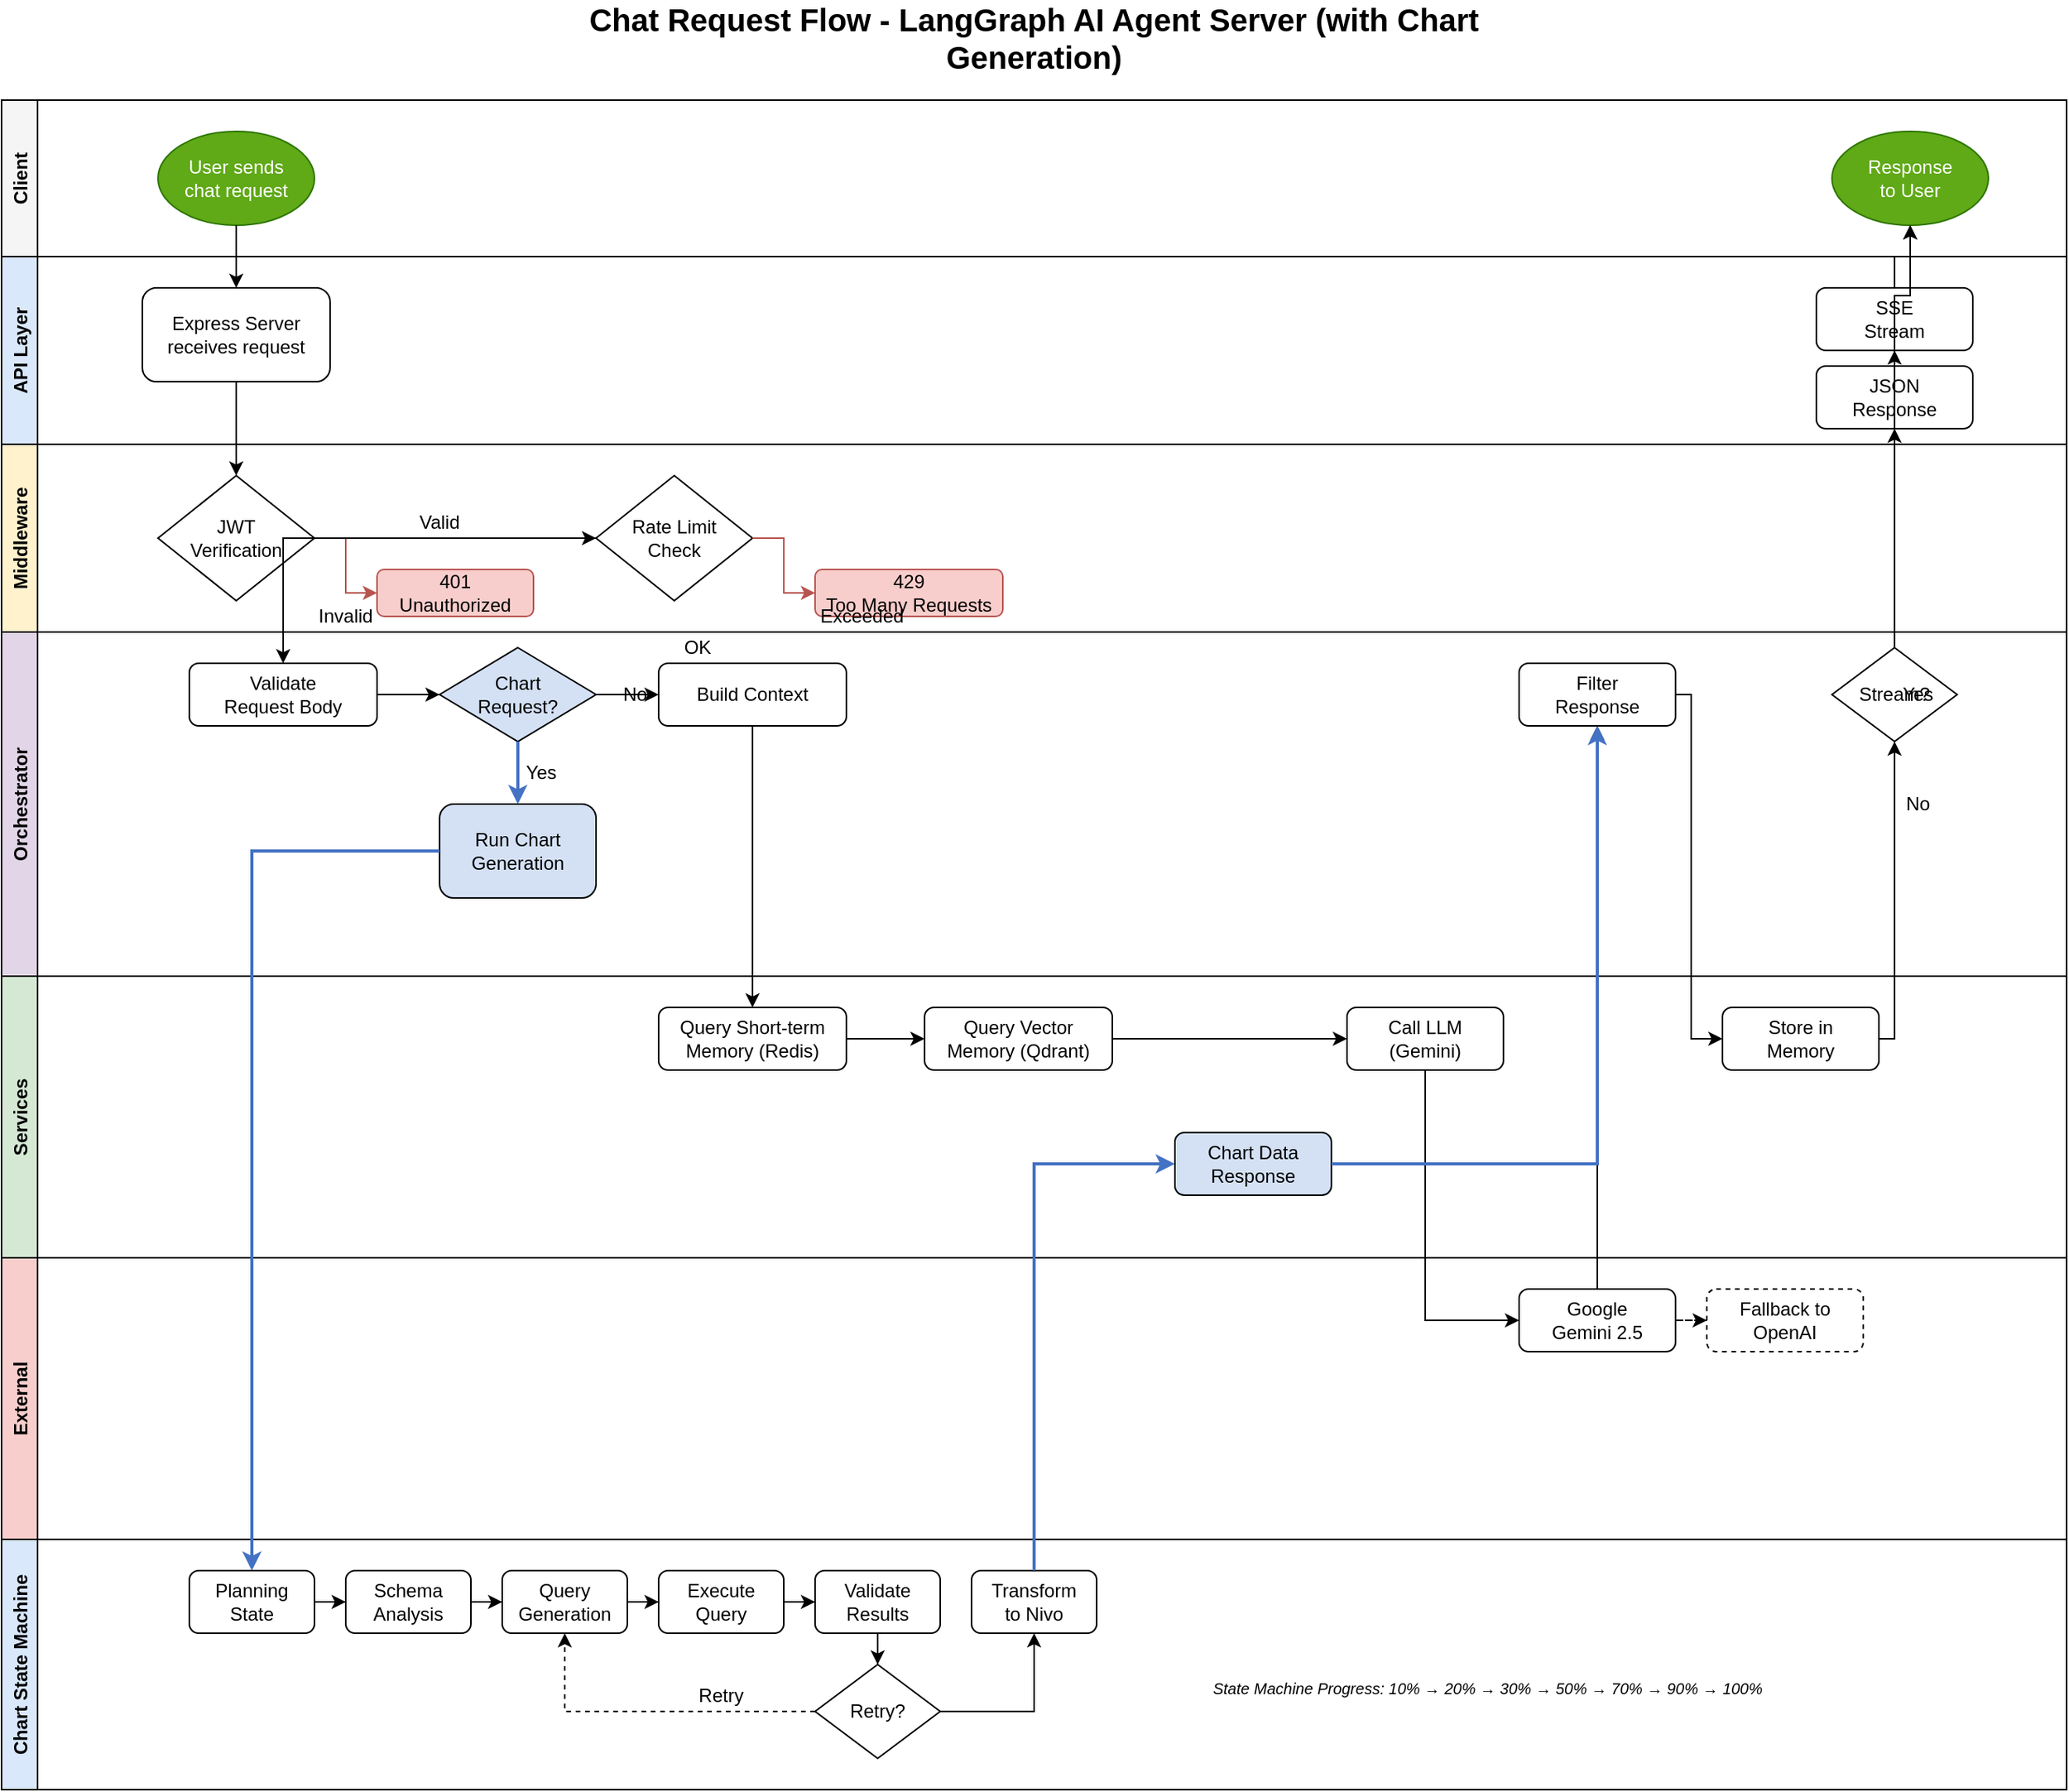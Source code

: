 <mxfile version="24.5.1" type="device">
  <diagram name="Request Flow" id="request-flow">
    <mxGraphModel dx="1418" dy="828" grid="1" gridSize="10" guides="1" tooltips="1" connect="1" arrows="1" fold="1" page="1" pageScale="1" pageWidth="1400" pageHeight="1200" math="0" shadow="0">
      <root>
        <mxCell id="0" />
        <mxCell id="1" parent="0" />
        <mxCell id="title" value="Chat Request Flow - LangGraph AI Agent Server (with Chart Generation)" style="text;html=1;strokeColor=none;fillColor=none;align=center;verticalAlign=middle;whiteSpace=wrap;rounded=0;fontSize=20;fontStyle=1" parent="1" vertex="1">
          <mxGeometry x="400" y="20" width="600" height="40" as="geometry" />
        </mxCell>
        <mxCell id="swimlane-container" value="" style="swimlane;startSize=0;" parent="1" vertex="1">
          <mxGeometry x="40" y="80" width="1320" height="1080" as="geometry" />
        </mxCell>
        <mxCell id="client-lane" value="Client" style="swimlane;horizontal=0;fillColor=#f5f5f5;" parent="swimlane-container" vertex="1">
          <mxGeometry width="1320" height="100" as="geometry" />
        </mxCell>
        <mxCell id="start" value="User sends&#xa;chat request" style="ellipse;whiteSpace=wrap;html=1;fillColor=#60a917;strokeColor=#2D7600;fontColor=#ffffff;" parent="client-lane" vertex="1">
          <mxGeometry x="100" y="20" width="100" height="60" as="geometry" />
        </mxCell>
        <mxCell id="end" value="Response&#xa;to User" style="ellipse;whiteSpace=wrap;html=1;fillColor=#60a917;strokeColor=#2D7600;fontColor=#ffffff;" parent="client-lane" vertex="1">
          <mxGeometry x="1170" y="20" width="100" height="60" as="geometry" />
        </mxCell>
        <mxCell id="api-lane" value="API Layer" style="swimlane;horizontal=0;fillColor=#dae8fc;" parent="swimlane-container" vertex="1">
          <mxGeometry y="100" width="1320" height="120" as="geometry" />
        </mxCell>
        <mxCell id="api-receive" value="Express Server&#xa;receives request" style="rounded=1;whiteSpace=wrap;html=1;" parent="api-lane" vertex="1">
          <mxGeometry x="90" y="20" width="120" height="60" as="geometry" />
        </mxCell>
        <mxCell id="stream-response" value="SSE&#xa;Stream" style="rounded=1;whiteSpace=wrap;html=1;" parent="api-lane" vertex="1">
          <mxGeometry x="1160" y="20" width="100" height="40" as="geometry" />
        </mxCell>
        <mxCell id="json-response" value="JSON&#xa;Response" style="rounded=1;whiteSpace=wrap;html=1;" parent="api-lane" vertex="1">
          <mxGeometry x="1160" y="70" width="100" height="40" as="geometry" />
        </mxCell>
        <mxCell id="middleware-lane" value="Middleware" style="swimlane;horizontal=0;fillColor=#fff2cc;" parent="swimlane-container" vertex="1">
          <mxGeometry y="220" width="1320" height="120" as="geometry" />
        </mxCell>
        <mxCell id="auth-check" value="JWT&#xa;Verification" style="rhombus;whiteSpace=wrap;html=1;" parent="middleware-lane" vertex="1">
          <mxGeometry x="100" y="20" width="100" height="80" as="geometry" />
        </mxCell>
        <mxCell id="auth-fail" value="401&#xa;Unauthorized" style="rounded=1;whiteSpace=wrap;html=1;fillColor=#f8cecc;strokeColor=#b85450;" parent="middleware-lane" vertex="1">
          <mxGeometry x="240" y="80" width="100" height="30" as="geometry" />
        </mxCell>
        <mxCell id="rate-limit-check" value="Rate Limit&#xa;Check" style="rhombus;whiteSpace=wrap;html=1;" parent="middleware-lane" vertex="1">
          <mxGeometry x="380" y="20" width="100" height="80" as="geometry" />
        </mxCell>
        <mxCell id="rate-limit-fail" value="429&#xa;Too Many Requests" style="rounded=1;whiteSpace=wrap;html=1;fillColor=#f8cecc;strokeColor=#b85450;" parent="middleware-lane" vertex="1">
          <mxGeometry x="520" y="80" width="120" height="30" as="geometry" />
        </mxCell>
        <mxCell id="orchestrator-lane" value="Orchestrator" style="swimlane;horizontal=0;fillColor=#e1d5e7;" parent="swimlane-container" vertex="1">
          <mxGeometry y="340" width="1320" height="220" as="geometry" />
        </mxCell>
        <mxCell id="validate" value="Validate&#xa;Request Body" style="rounded=1;whiteSpace=wrap;html=1;" parent="orchestrator-lane" vertex="1">
          <mxGeometry x="120" y="20" width="120" height="40" as="geometry" />
        </mxCell>
        <mxCell id="chart-check" value="Chart&#xa;Request?" style="rhombus;whiteSpace=wrap;html=1;fillColor=#d4e1f5;" parent="orchestrator-lane" vertex="1">
          <mxGeometry x="280" y="10" width="100" height="60" as="geometry" />
        </mxCell>
        <mxCell id="build-context" value="Build Context" style="rounded=1;whiteSpace=wrap;html=1;" parent="orchestrator-lane" vertex="1">
          <mxGeometry x="420" y="20" width="120" height="40" as="geometry" />
        </mxCell>
        <mxCell id="run-chart-gen" value="Run Chart&#xa;Generation" style="rounded=1;whiteSpace=wrap;html=1;fillColor=#d4e1f5;" parent="orchestrator-lane" vertex="1">
          <mxGeometry x="280" y="110" width="100" height="60" as="geometry" />
        </mxCell>
        <mxCell id="filter-response" value="Filter&#xa;Response" style="rounded=1;whiteSpace=wrap;html=1;" parent="orchestrator-lane" vertex="1">
          <mxGeometry x="970" y="20" width="100" height="40" as="geometry" />
        </mxCell>
        <mxCell id="stream-check" value="Stream?" style="rhombus;whiteSpace=wrap;html=1;" parent="orchestrator-lane" vertex="1">
          <mxGeometry x="1170" y="10" width="80" height="60" as="geometry" />
        </mxCell>
        <mxCell id="services-lane" value="Services" style="swimlane;horizontal=0;fillColor=#d5e8d4;" parent="swimlane-container" vertex="1">
          <mxGeometry y="560" width="1320" height="180" as="geometry" />
        </mxCell>
        <mxCell id="memory-query" value="Query Short-term&#xa;Memory (Redis)" style="rounded=1;whiteSpace=wrap;html=1;" parent="services-lane" vertex="1">
          <mxGeometry x="420" y="20" width="120" height="40" as="geometry" />
        </mxCell>
        <mxCell id="rag-query" value="Query Vector&#xa;Memory (Qdrant)" style="rounded=1;whiteSpace=wrap;html=1;" parent="services-lane" vertex="1">
          <mxGeometry x="590" y="20" width="120" height="40" as="geometry" />
        </mxCell>
        <mxCell id="llm-call" value="Call LLM&#xa;(Gemini)" style="rounded=1;whiteSpace=wrap;html=1;" parent="services-lane" vertex="1">
          <mxGeometry x="860" y="20" width="100" height="40" as="geometry" />
        </mxCell>
        <mxCell id="store-memory" value="Store in&#xa;Memory" style="rounded=1;whiteSpace=wrap;html=1;" parent="services-lane" vertex="1">
          <mxGeometry x="1100" y="20" width="100" height="40" as="geometry" />
        </mxCell>
        <mxCell id="chart-response" value="Chart Data&#xa;Response" style="rounded=1;whiteSpace=wrap;html=1;fillColor=#d4e1f5;" parent="services-lane" vertex="1">
          <mxGeometry x="750" y="100" width="100" height="40" as="geometry" />
        </mxCell>
        <mxCell id="flow8" style="edgeStyle=orthogonalEdgeStyle;rounded=0;orthogonalLoop=1;jettySize=auto;html=1;entryX=0;entryY=0.5;entryDx=0;entryDy=0;exitX=1;exitY=0.5;exitDx=0;exitDy=0;" parent="services-lane" source="rag-query" target="llm-call" edge="1">
          <mxGeometry relative="1" as="geometry">
            <mxPoint x="890" y="-180" as="targetPoint" />
            <Array as="points">
              <mxPoint x="800" y="40" />
              <mxPoint x="800" y="40" />
            </Array>
          </mxGeometry>
        </mxCell>
        <mxCell id="external-lane" value="External" style="swimlane;horizontal=0;fillColor=#f8cecc;" parent="swimlane-container" vertex="1">
          <mxGeometry y="740" width="1320" height="180" as="geometry" />
        </mxCell>
        <mxCell id="gemini-api" value="Google&#xa;Gemini 2.5" style="rounded=1;whiteSpace=wrap;html=1;" parent="external-lane" vertex="1">
          <mxGeometry x="970" y="20" width="100" height="40" as="geometry" />
        </mxCell>
        <mxCell id="fallback" value="Fallback to&#xa;OpenAI" style="rounded=1;whiteSpace=wrap;html=1;dashed=1;" parent="external-lane" vertex="1">
          <mxGeometry x="1090" y="20" width="100" height="40" as="geometry" />
        </mxCell>
        <mxCell id="flow14" style="edgeStyle=orthogonalEdgeStyle;rounded=0;orthogonalLoop=1;jettySize=auto;html=1;dashed=1;" parent="external-lane" source="gemini-api" target="fallback" edge="1">
          <mxGeometry relative="1" as="geometry" />
        </mxCell>
        <mxCell id="state-machine-lane" value="Chart State Machine" style="swimlane;horizontal=0;fillColor=#dae8fc;" parent="swimlane-container" vertex="1">
          <mxGeometry y="920" width="1320" height="160" as="geometry" />
        </mxCell>
        <mxCell id="state-planning" value="Planning&#xa;State" style="rounded=1;whiteSpace=wrap;html=1;" parent="state-machine-lane" vertex="1">
          <mxGeometry x="120" y="20" width="80" height="40" as="geometry" />
        </mxCell>
        <mxCell id="state-schema" value="Schema&#xa;Analysis" style="rounded=1;whiteSpace=wrap;html=1;" parent="state-machine-lane" vertex="1">
          <mxGeometry x="220" y="20" width="80" height="40" as="geometry" />
        </mxCell>
        <mxCell id="state-query-gen" value="Query&#xa;Generation" style="rounded=1;whiteSpace=wrap;html=1;" parent="state-machine-lane" vertex="1">
          <mxGeometry x="320" y="20" width="80" height="40" as="geometry" />
        </mxCell>
        <mxCell id="state-execute" value="Execute&#xa;Query" style="rounded=1;whiteSpace=wrap;html=1;" parent="state-machine-lane" vertex="1">
          <mxGeometry x="420" y="20" width="80" height="40" as="geometry" />
        </mxCell>
        <mxCell id="state-validate" value="Validate&#xa;Results" style="rounded=1;whiteSpace=wrap;html=1;" parent="state-machine-lane" vertex="1">
          <mxGeometry x="520" y="20" width="80" height="40" as="geometry" />
        </mxCell>
        <mxCell id="state-retry" value="Retry?" style="rhombus;whiteSpace=wrap;html=1;" parent="state-machine-lane" vertex="1">
          <mxGeometry x="520" y="80" width="80" height="60" as="geometry" />
        </mxCell>
        <mxCell id="state-transform" value="Transform&#xa;to Nivo" style="rounded=1;whiteSpace=wrap;html=1;" parent="state-machine-lane" vertex="1">
          <mxGeometry x="620" y="20" width="80" height="40" as="geometry" />
        </mxCell>
        <mxCell id="progress-note" value="State Machine Progress: 10% → 20% → 30% → 50% → 70% → 90% → 100%" style="text;html=1;strokeColor=none;fillColor=none;align=center;verticalAlign=middle;whiteSpace=wrap;rounded=0;fontSize=10;fontStyle=2;" parent="state-machine-lane" vertex="1">
          <mxGeometry x="750" y="80" width="400" height="30" as="geometry" />
        </mxCell>
        <mxCell id="label-retry" value="Retry" style="text;html=1;strokeColor=none;fillColor=none;align=center;verticalAlign=middle;whiteSpace=wrap;rounded=0;" parent="state-machine-lane" vertex="1">
          <mxGeometry x="440" y="90" width="40" height="20" as="geometry" />
        </mxCell>
        <mxCell id="flow-retry-yes" style="edgeStyle=orthogonalEdgeStyle;rounded=0;orthogonalLoop=1;jettySize=auto;html=1;dashed=1;exitX=0;exitY=0.5;exitDx=0;exitDy=0;" parent="state-machine-lane" source="state-retry" target="state-query-gen" edge="1">
          <mxGeometry relative="1" as="geometry">
            <Array as="points">
              <mxPoint x="360" y="110" />
            </Array>
          </mxGeometry>
        </mxCell>
        <mxCell id="flow1" style="edgeStyle=orthogonalEdgeStyle;rounded=0;orthogonalLoop=1;jettySize=auto;html=1;" parent="swimlane-container" source="start" target="api-receive" edge="1">
          <mxGeometry relative="1" as="geometry" />
        </mxCell>
        <mxCell id="flow2" style="edgeStyle=orthogonalEdgeStyle;rounded=0;orthogonalLoop=1;jettySize=auto;html=1;" parent="swimlane-container" source="api-receive" target="auth-check" edge="1">
          <mxGeometry relative="1" as="geometry" />
        </mxCell>
        <mxCell id="flow3-success" style="edgeStyle=orthogonalEdgeStyle;rounded=0;orthogonalLoop=1;jettySize=auto;html=1;" parent="swimlane-container" source="auth-check" target="rate-limit-check" edge="1">
          <mxGeometry relative="1" as="geometry">
            <mxPoint as="offset" />
          </mxGeometry>
        </mxCell>
        <mxCell id="flow3-fail" style="edgeStyle=orthogonalEdgeStyle;rounded=0;orthogonalLoop=1;jettySize=auto;html=1;strokeColor=#b85450;" parent="swimlane-container" source="auth-check" target="auth-fail" edge="1">
          <mxGeometry relative="1" as="geometry" />
        </mxCell>
        <mxCell id="flow4-success" style="edgeStyle=orthogonalEdgeStyle;rounded=0;orthogonalLoop=1;jettySize=auto;html=1;" parent="swimlane-container" source="rate-limit-check" target="validate" edge="1">
          <mxGeometry relative="1" as="geometry" />
        </mxCell>
        <mxCell id="flow4-fail" style="edgeStyle=orthogonalEdgeStyle;rounded=0;orthogonalLoop=1;jettySize=auto;html=1;strokeColor=#b85450;" parent="swimlane-container" source="rate-limit-check" target="rate-limit-fail" edge="1">
          <mxGeometry relative="1" as="geometry" />
        </mxCell>
        <mxCell id="flow5" style="edgeStyle=orthogonalEdgeStyle;rounded=0;orthogonalLoop=1;jettySize=auto;html=1;" parent="swimlane-container" source="validate" target="chart-check" edge="1">
          <mxGeometry relative="1" as="geometry" />
        </mxCell>
        <mxCell id="flow-chart-yes" style="edgeStyle=orthogonalEdgeStyle;rounded=0;orthogonalLoop=1;jettySize=auto;html=1;strokeColor=#4472C4;strokeWidth=2;" parent="swimlane-container" source="chart-check" target="run-chart-gen" edge="1">
          <mxGeometry relative="1" as="geometry" />
        </mxCell>
        <mxCell id="label-chart-yes" value="Yes" style="text;html=1;strokeColor=none;fillColor=none;align=center;verticalAlign=middle;whiteSpace=wrap;rounded=0;" parent="swimlane-container" vertex="1">
          <mxGeometry x="330" y="420" width="30" height="20" as="geometry" />
        </mxCell>
        <mxCell id="flow-chart-no" style="edgeStyle=orthogonalEdgeStyle;rounded=0;orthogonalLoop=1;jettySize=auto;html=1;" parent="swimlane-container" source="chart-check" target="build-context" edge="1">
          <mxGeometry relative="1" as="geometry" />
        </mxCell>
        <mxCell id="label-chart-no" value="No" style="text;html=1;strokeColor=none;fillColor=none;align=center;verticalAlign=middle;whiteSpace=wrap;rounded=0;" parent="swimlane-container" vertex="1">
          <mxGeometry x="390" y="370" width="30" height="20" as="geometry" />
        </mxCell>
        <mxCell id="flow-run-chart" style="edgeStyle=orthogonalEdgeStyle;rounded=0;orthogonalLoop=1;jettySize=auto;html=1;strokeColor=#4472C4;strokeWidth=2;" parent="swimlane-container" source="run-chart-gen" target="state-planning" edge="1">
          <mxGeometry relative="1" as="geometry" />
        </mxCell>
        <mxCell id="flow-state1" style="edgeStyle=orthogonalEdgeStyle;rounded=0;orthogonalLoop=1;jettySize=auto;html=1;" parent="swimlane-container" source="state-planning" target="state-schema" edge="1">
          <mxGeometry relative="1" as="geometry" />
        </mxCell>
        <mxCell id="flow-state2" style="edgeStyle=orthogonalEdgeStyle;rounded=0;orthogonalLoop=1;jettySize=auto;html=1;" parent="swimlane-container" source="state-schema" target="state-query-gen" edge="1">
          <mxGeometry relative="1" as="geometry" />
        </mxCell>
        <mxCell id="flow-state3" style="edgeStyle=orthogonalEdgeStyle;rounded=0;orthogonalLoop=1;jettySize=auto;html=1;" parent="swimlane-container" source="state-query-gen" target="state-execute" edge="1">
          <mxGeometry relative="1" as="geometry" />
        </mxCell>
        <mxCell id="flow-state4" style="edgeStyle=orthogonalEdgeStyle;rounded=0;orthogonalLoop=1;jettySize=auto;html=1;" parent="swimlane-container" source="state-execute" target="state-validate" edge="1">
          <mxGeometry relative="1" as="geometry" />
        </mxCell>
        <mxCell id="flow-state5" style="edgeStyle=orthogonalEdgeStyle;rounded=0;orthogonalLoop=1;jettySize=auto;html=1;" parent="swimlane-container" source="state-validate" target="state-retry" edge="1">
          <mxGeometry relative="1" as="geometry" />
        </mxCell>
        <mxCell id="flow-retry-no" style="edgeStyle=orthogonalEdgeStyle;rounded=0;orthogonalLoop=1;jettySize=auto;html=1;" parent="swimlane-container" source="state-retry" target="state-transform" edge="1">
          <mxGeometry relative="1" as="geometry" />
        </mxCell>
        <mxCell id="flow-state6" style="edgeStyle=orthogonalEdgeStyle;rounded=0;orthogonalLoop=1;jettySize=auto;html=1;strokeColor=#4472C4;strokeWidth=2;entryX=0;entryY=0.5;entryDx=0;entryDy=0;" parent="swimlane-container" source="state-transform" target="chart-response" edge="1">
          <mxGeometry relative="1" as="geometry">
            <mxPoint x="800" y="670" as="targetPoint" />
            <Array as="points">
              <mxPoint x="660" y="680" />
            </Array>
          </mxGeometry>
        </mxCell>
        <mxCell id="flow6" style="edgeStyle=orthogonalEdgeStyle;rounded=0;orthogonalLoop=1;jettySize=auto;html=1;" parent="swimlane-container" source="build-context" target="memory-query" edge="1">
          <mxGeometry relative="1" as="geometry" />
        </mxCell>
        <mxCell id="flow7" style="edgeStyle=orthogonalEdgeStyle;rounded=0;orthogonalLoop=1;jettySize=auto;html=1;" parent="swimlane-container" source="memory-query" target="rag-query" edge="1">
          <mxGeometry relative="1" as="geometry" />
        </mxCell>
        <mxCell id="flow13" style="edgeStyle=orthogonalEdgeStyle;rounded=0;orthogonalLoop=1;jettySize=auto;html=1;" parent="swimlane-container" source="llm-call" target="gemini-api" edge="1">
          <mxGeometry relative="1" as="geometry">
            <Array as="points">
              <mxPoint x="910" y="780" />
            </Array>
          </mxGeometry>
        </mxCell>
        <mxCell id="flow17" style="edgeStyle=orthogonalEdgeStyle;rounded=0;orthogonalLoop=1;jettySize=auto;html=1;" parent="swimlane-container" source="gemini-api" target="filter-response" edge="1">
          <mxGeometry relative="1" as="geometry">
            <Array as="points">
              <mxPoint x="1020" y="440" />
              <mxPoint x="1020" y="440" />
            </Array>
          </mxGeometry>
        </mxCell>
        <mxCell id="flow18" style="edgeStyle=orthogonalEdgeStyle;rounded=0;orthogonalLoop=1;jettySize=auto;html=1;" parent="swimlane-container" source="filter-response" target="store-memory" edge="1">
          <mxGeometry relative="1" as="geometry">
            <Array as="points">
              <mxPoint x="1080" y="600" />
            </Array>
          </mxGeometry>
        </mxCell>
        <mxCell id="flow19" style="edgeStyle=orthogonalEdgeStyle;rounded=0;orthogonalLoop=1;jettySize=auto;html=1;" parent="swimlane-container" source="store-memory" target="stream-check" edge="1">
          <mxGeometry relative="1" as="geometry">
            <Array as="points">
              <mxPoint x="1210" y="600" />
            </Array>
          </mxGeometry>
        </mxCell>
        <mxCell id="flow20-stream" style="edgeStyle=orthogonalEdgeStyle;rounded=0;orthogonalLoop=1;jettySize=auto;html=1;" parent="swimlane-container" source="stream-check" target="stream-response" edge="1">
          <mxGeometry relative="1" as="geometry" />
        </mxCell>
        <mxCell id="flow20-json" style="edgeStyle=orthogonalEdgeStyle;rounded=0;orthogonalLoop=1;jettySize=auto;html=1;" parent="swimlane-container" source="stream-check" target="json-response" edge="1">
          <mxGeometry relative="1" as="geometry" />
        </mxCell>
        <mxCell id="flow21-stream" style="edgeStyle=orthogonalEdgeStyle;rounded=0;orthogonalLoop=1;jettySize=auto;html=1;" parent="swimlane-container" source="stream-response" target="end" edge="1">
          <mxGeometry relative="1" as="geometry" />
        </mxCell>
        <mxCell id="flow21-json" style="edgeStyle=orthogonalEdgeStyle;rounded=0;orthogonalLoop=1;jettySize=auto;html=1;" parent="swimlane-container" source="json-response" target="end" edge="1">
          <mxGeometry relative="1" as="geometry" />
        </mxCell>
        <mxCell id="label-auth-success" value="Valid" style="text;html=1;strokeColor=none;fillColor=none;align=center;verticalAlign=middle;whiteSpace=wrap;rounded=0;" parent="swimlane-container" vertex="1">
          <mxGeometry x="260" y="260" width="40" height="20" as="geometry" />
        </mxCell>
        <mxCell id="label-auth-fail" value="Invalid" style="text;html=1;strokeColor=none;fillColor=none;align=center;verticalAlign=middle;whiteSpace=wrap;rounded=0;" parent="swimlane-container" vertex="1">
          <mxGeometry x="200" y="320" width="40" height="20" as="geometry" />
        </mxCell>
        <mxCell id="label-rate-success" value="OK" style="text;html=1;strokeColor=none;fillColor=none;align=center;verticalAlign=middle;whiteSpace=wrap;rounded=0;" parent="swimlane-container" vertex="1">
          <mxGeometry x="430" y="340" width="30" height="20" as="geometry" />
        </mxCell>
        <mxCell id="label-rate-fail" value="Exceeded" style="text;html=1;strokeColor=none;fillColor=none;align=center;verticalAlign=middle;whiteSpace=wrap;rounded=0;" parent="swimlane-container" vertex="1">
          <mxGeometry x="520" y="320" width="60" height="20" as="geometry" />
        </mxCell>
        <mxCell id="label-stream-yes" value="Yes" style="text;html=1;strokeColor=none;fillColor=none;align=center;verticalAlign=middle;whiteSpace=wrap;rounded=0;" parent="swimlane-container" vertex="1">
          <mxGeometry x="1210" y="370" width="30" height="20" as="geometry" />
        </mxCell>
        <mxCell id="label-stream-no" value="No" style="text;html=1;strokeColor=none;fillColor=none;align=center;verticalAlign=middle;whiteSpace=wrap;rounded=0;" parent="swimlane-container" vertex="1">
          <mxGeometry x="1210" y="440" width="30" height="20" as="geometry" />
        </mxCell>
        <mxCell id="flow-chart-merge" style="edgeStyle=orthogonalEdgeStyle;rounded=0;orthogonalLoop=1;jettySize=auto;html=1;strokeColor=#4472C4;strokeWidth=2;entryX=0.5;entryY=1;entryDx=0;entryDy=0;" parent="swimlane-container" source="chart-response" target="filter-response" edge="1">
          <mxGeometry relative="1" as="geometry">
            <Array as="points">
              <mxPoint x="1020" y="680" />
            </Array>
          </mxGeometry>
        </mxCell>
      </root>
    </mxGraphModel>
  </diagram>
</mxfile>

